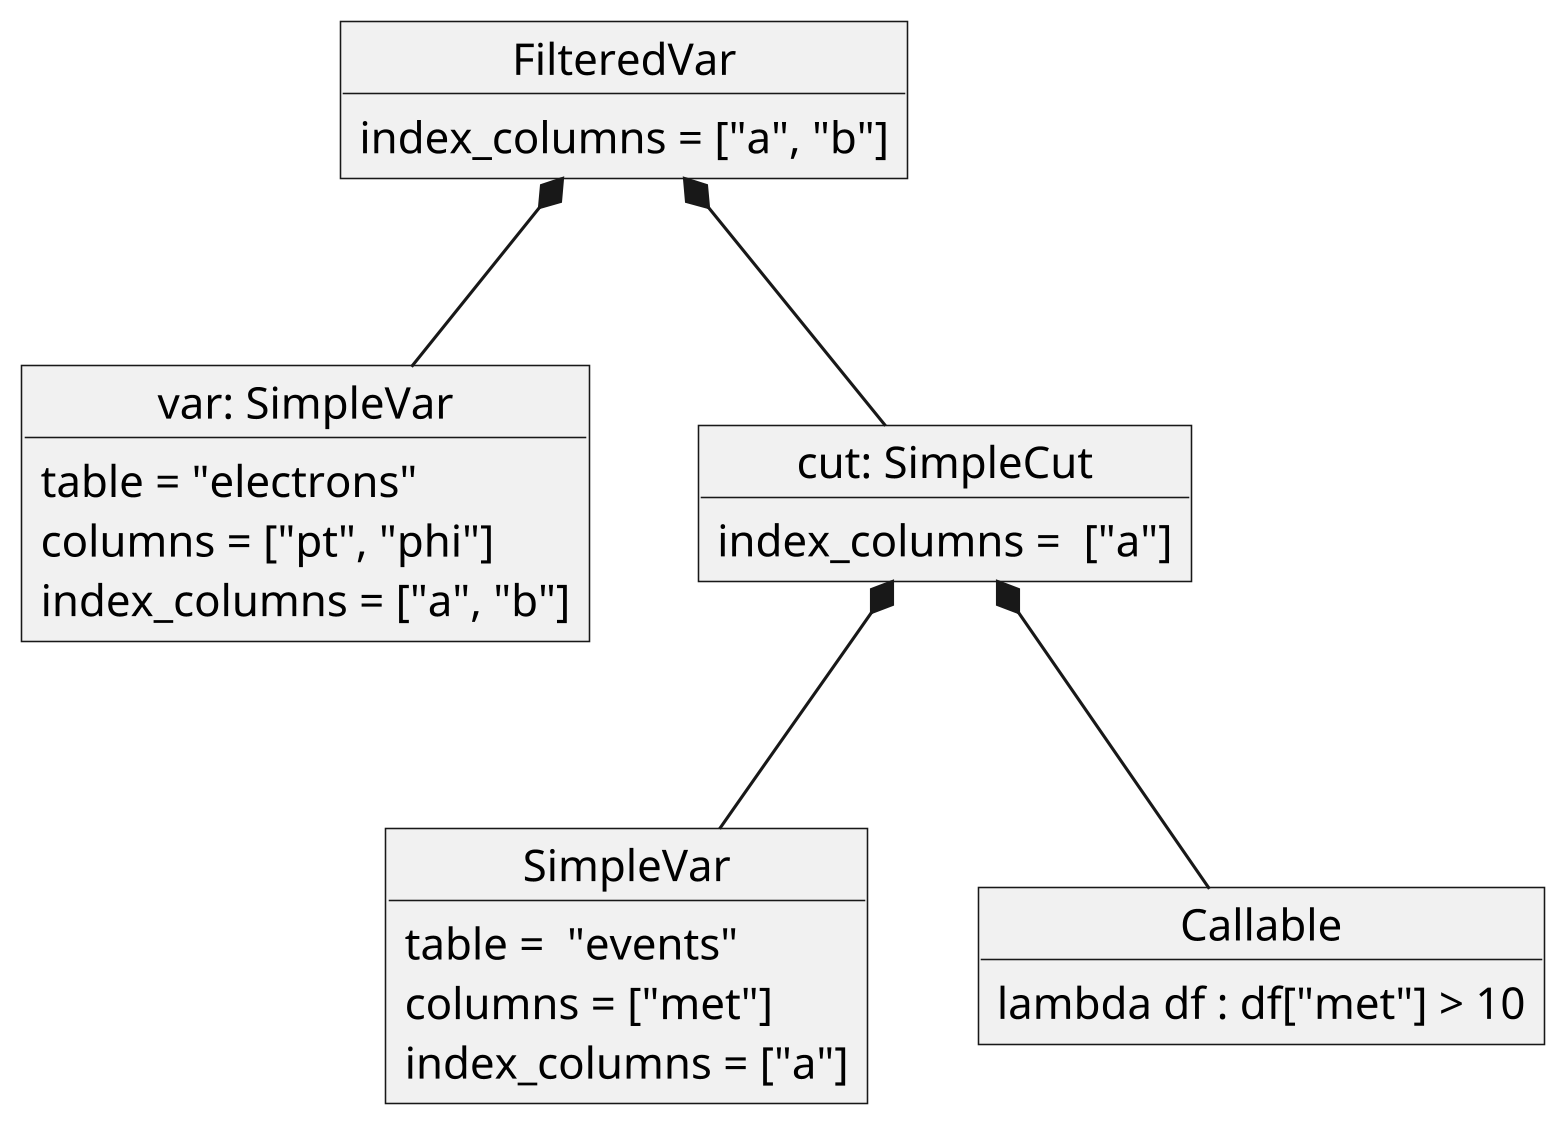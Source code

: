 @startuml
skinparam dpi 300

object "var: SimpleVar" as var {
  table = "electrons"
  columns = ["pt", "phi"]
  index_columns = ["a", "b"]
}

object "cut: SimpleCut" as cut {
  index_columns =  ["a"]
}

object "SimpleVar" as met {
  table =  "events"
  columns = ["met"]
  index_columns = ["a"]
}

object "FilteredVar" as fv {
  index_columns = ["a", "b"]
}

object "Callable" as pred {
 lambda df : df["met"] > 10
}

cut *-- met
cut *-- pred
fv *-- var
fv *-- cut

@enduml
